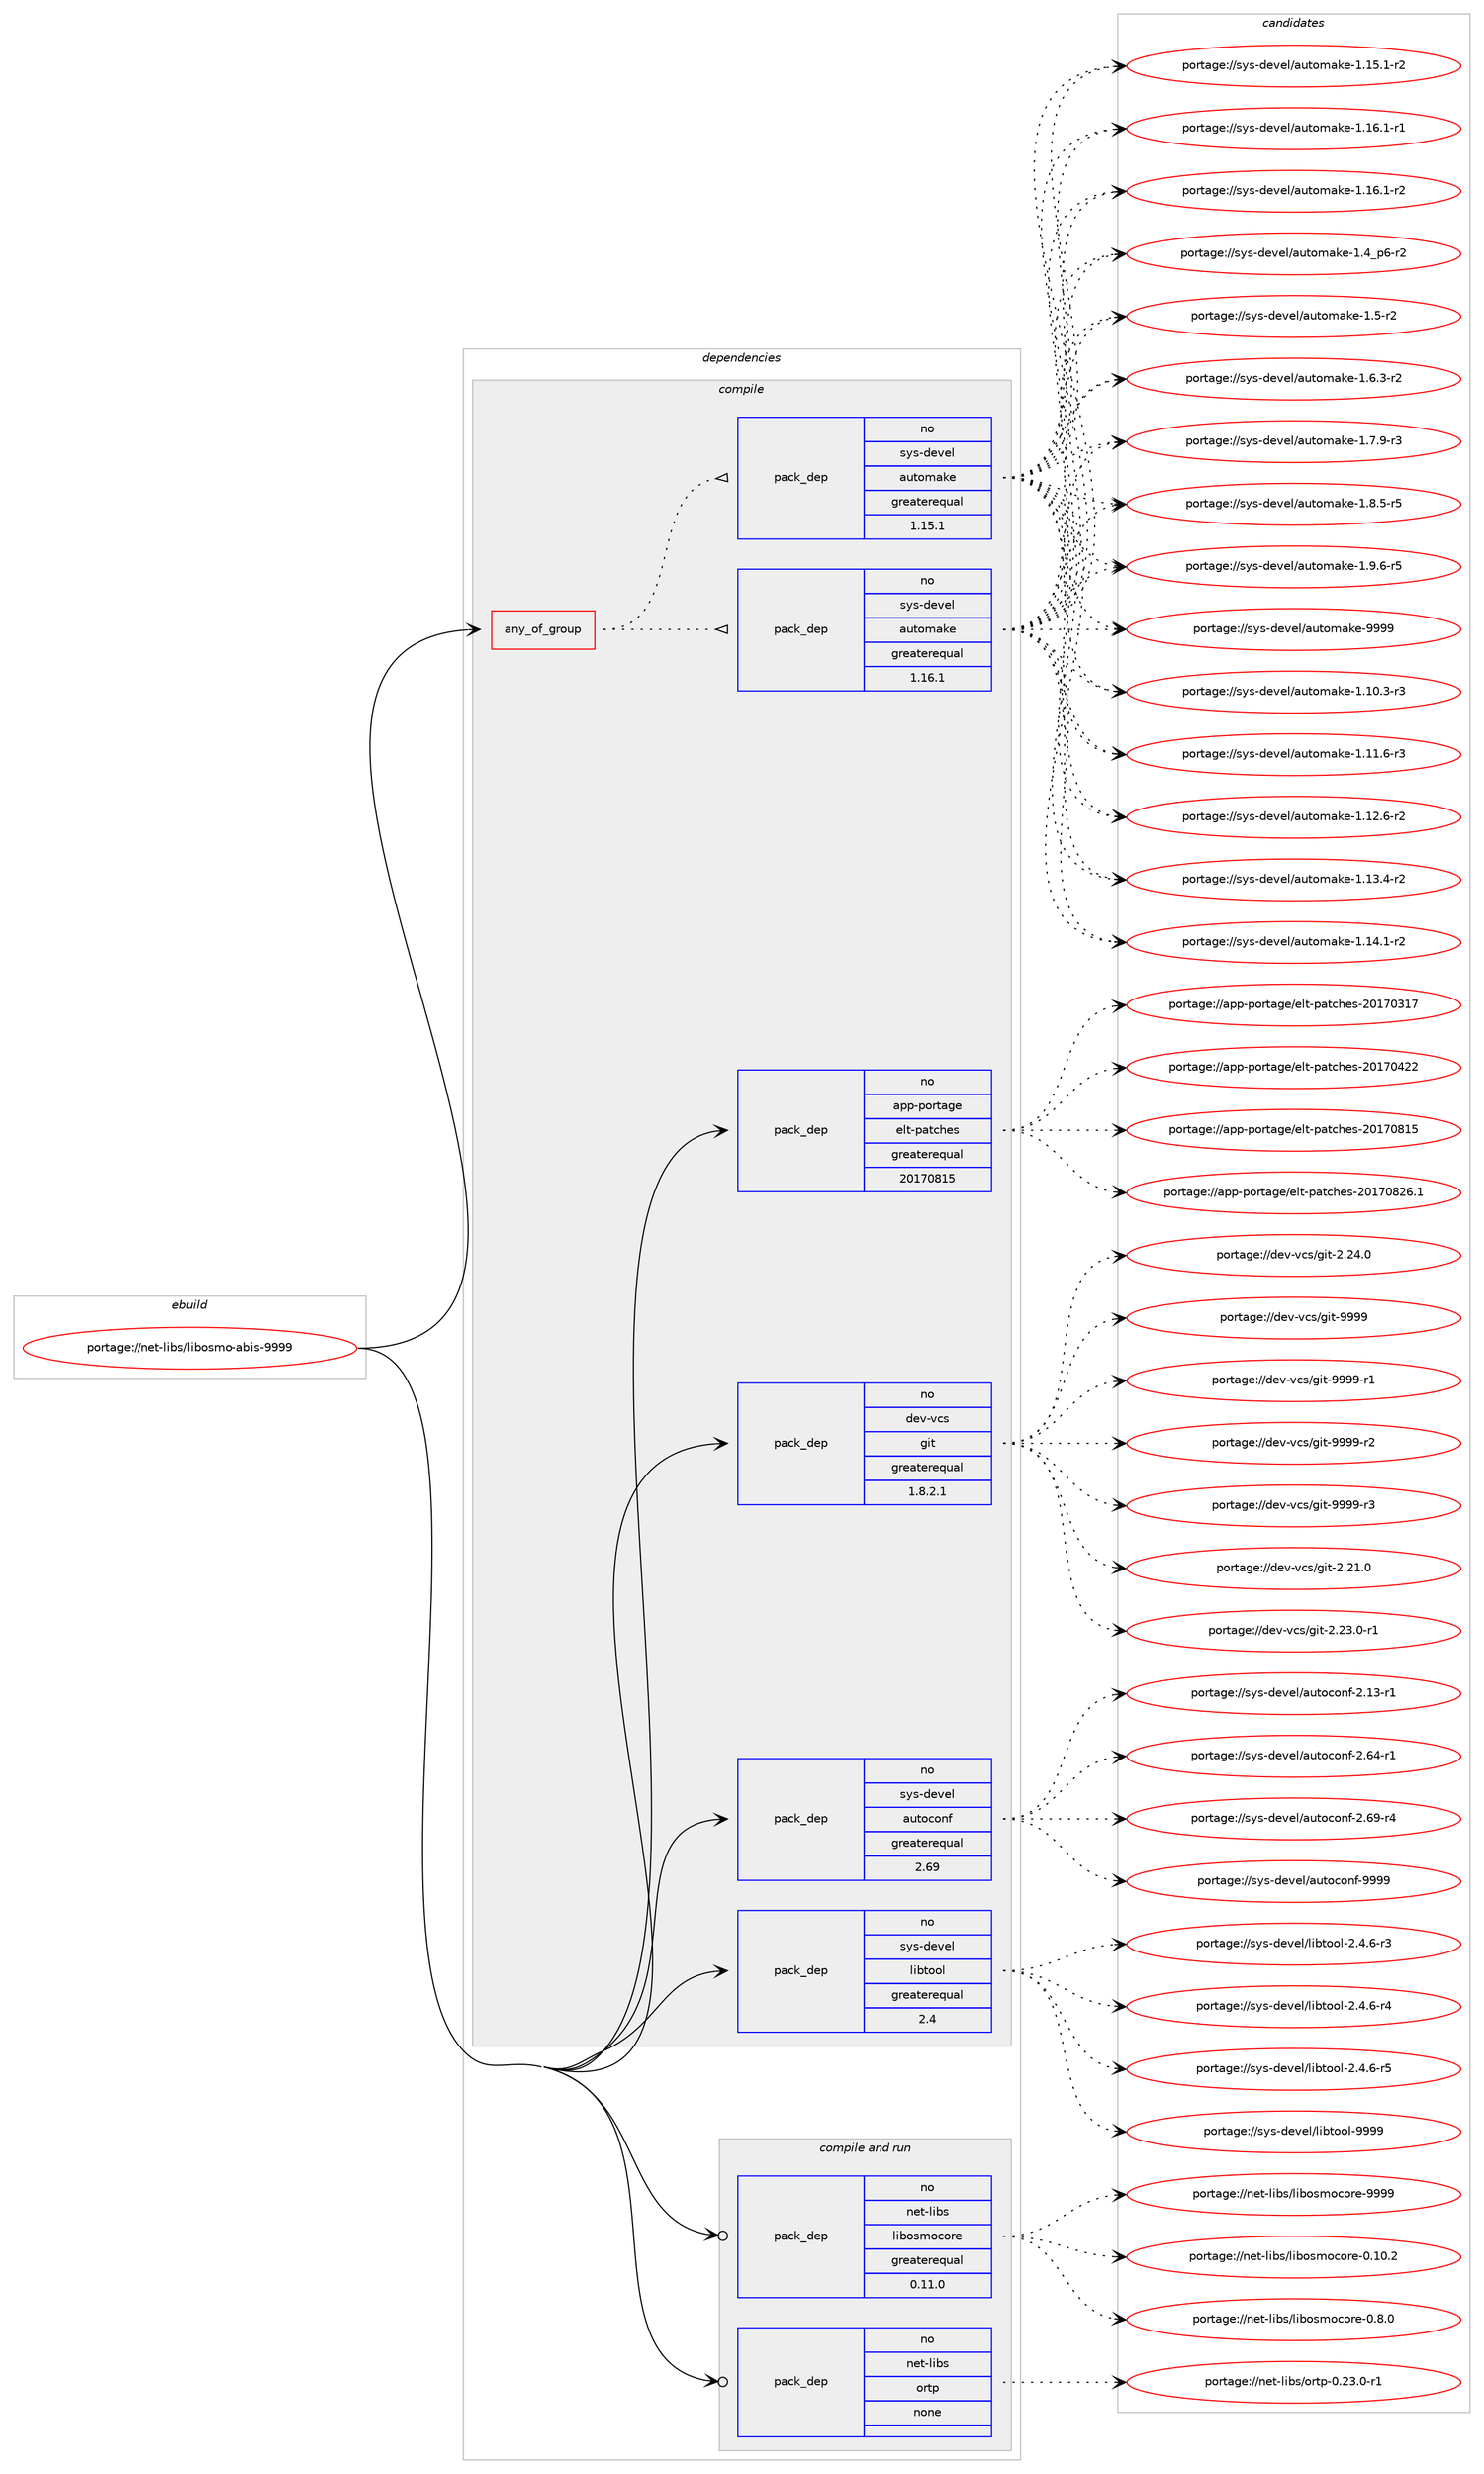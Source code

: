 digraph prolog {

# *************
# Graph options
# *************

newrank=true;
concentrate=true;
compound=true;
graph [rankdir=LR,fontname=Helvetica,fontsize=10,ranksep=1.5];#, ranksep=2.5, nodesep=0.2];
edge  [arrowhead=vee];
node  [fontname=Helvetica,fontsize=10];

# **********
# The ebuild
# **********

subgraph cluster_leftcol {
color=gray;
rank=same;
label=<<i>ebuild</i>>;
id [label="portage://net-libs/libosmo-abis-9999", color=red, width=4, href="../net-libs/libosmo-abis-9999.svg"];
}

# ****************
# The dependencies
# ****************

subgraph cluster_midcol {
color=gray;
label=<<i>dependencies</i>>;
subgraph cluster_compile {
fillcolor="#eeeeee";
style=filled;
label=<<i>compile</i>>;
subgraph any5817 {
dependency359880 [label=<<TABLE BORDER="0" CELLBORDER="1" CELLSPACING="0" CELLPADDING="4"><TR><TD CELLPADDING="10">any_of_group</TD></TR></TABLE>>, shape=none, color=red];subgraph pack263937 {
dependency359881 [label=<<TABLE BORDER="0" CELLBORDER="1" CELLSPACING="0" CELLPADDING="4" WIDTH="220"><TR><TD ROWSPAN="6" CELLPADDING="30">pack_dep</TD></TR><TR><TD WIDTH="110">no</TD></TR><TR><TD>sys-devel</TD></TR><TR><TD>automake</TD></TR><TR><TD>greaterequal</TD></TR><TR><TD>1.16.1</TD></TR></TABLE>>, shape=none, color=blue];
}
dependency359880:e -> dependency359881:w [weight=20,style="dotted",arrowhead="oinv"];
subgraph pack263938 {
dependency359882 [label=<<TABLE BORDER="0" CELLBORDER="1" CELLSPACING="0" CELLPADDING="4" WIDTH="220"><TR><TD ROWSPAN="6" CELLPADDING="30">pack_dep</TD></TR><TR><TD WIDTH="110">no</TD></TR><TR><TD>sys-devel</TD></TR><TR><TD>automake</TD></TR><TR><TD>greaterequal</TD></TR><TR><TD>1.15.1</TD></TR></TABLE>>, shape=none, color=blue];
}
dependency359880:e -> dependency359882:w [weight=20,style="dotted",arrowhead="oinv"];
}
id:e -> dependency359880:w [weight=20,style="solid",arrowhead="vee"];
subgraph pack263939 {
dependency359883 [label=<<TABLE BORDER="0" CELLBORDER="1" CELLSPACING="0" CELLPADDING="4" WIDTH="220"><TR><TD ROWSPAN="6" CELLPADDING="30">pack_dep</TD></TR><TR><TD WIDTH="110">no</TD></TR><TR><TD>app-portage</TD></TR><TR><TD>elt-patches</TD></TR><TR><TD>greaterequal</TD></TR><TR><TD>20170815</TD></TR></TABLE>>, shape=none, color=blue];
}
id:e -> dependency359883:w [weight=20,style="solid",arrowhead="vee"];
subgraph pack263940 {
dependency359884 [label=<<TABLE BORDER="0" CELLBORDER="1" CELLSPACING="0" CELLPADDING="4" WIDTH="220"><TR><TD ROWSPAN="6" CELLPADDING="30">pack_dep</TD></TR><TR><TD WIDTH="110">no</TD></TR><TR><TD>dev-vcs</TD></TR><TR><TD>git</TD></TR><TR><TD>greaterequal</TD></TR><TR><TD>1.8.2.1</TD></TR></TABLE>>, shape=none, color=blue];
}
id:e -> dependency359884:w [weight=20,style="solid",arrowhead="vee"];
subgraph pack263941 {
dependency359885 [label=<<TABLE BORDER="0" CELLBORDER="1" CELLSPACING="0" CELLPADDING="4" WIDTH="220"><TR><TD ROWSPAN="6" CELLPADDING="30">pack_dep</TD></TR><TR><TD WIDTH="110">no</TD></TR><TR><TD>sys-devel</TD></TR><TR><TD>autoconf</TD></TR><TR><TD>greaterequal</TD></TR><TR><TD>2.69</TD></TR></TABLE>>, shape=none, color=blue];
}
id:e -> dependency359885:w [weight=20,style="solid",arrowhead="vee"];
subgraph pack263942 {
dependency359886 [label=<<TABLE BORDER="0" CELLBORDER="1" CELLSPACING="0" CELLPADDING="4" WIDTH="220"><TR><TD ROWSPAN="6" CELLPADDING="30">pack_dep</TD></TR><TR><TD WIDTH="110">no</TD></TR><TR><TD>sys-devel</TD></TR><TR><TD>libtool</TD></TR><TR><TD>greaterequal</TD></TR><TR><TD>2.4</TD></TR></TABLE>>, shape=none, color=blue];
}
id:e -> dependency359886:w [weight=20,style="solid",arrowhead="vee"];
}
subgraph cluster_compileandrun {
fillcolor="#eeeeee";
style=filled;
label=<<i>compile and run</i>>;
subgraph pack263943 {
dependency359887 [label=<<TABLE BORDER="0" CELLBORDER="1" CELLSPACING="0" CELLPADDING="4" WIDTH="220"><TR><TD ROWSPAN="6" CELLPADDING="30">pack_dep</TD></TR><TR><TD WIDTH="110">no</TD></TR><TR><TD>net-libs</TD></TR><TR><TD>libosmocore</TD></TR><TR><TD>greaterequal</TD></TR><TR><TD>0.11.0</TD></TR></TABLE>>, shape=none, color=blue];
}
id:e -> dependency359887:w [weight=20,style="solid",arrowhead="odotvee"];
subgraph pack263944 {
dependency359888 [label=<<TABLE BORDER="0" CELLBORDER="1" CELLSPACING="0" CELLPADDING="4" WIDTH="220"><TR><TD ROWSPAN="6" CELLPADDING="30">pack_dep</TD></TR><TR><TD WIDTH="110">no</TD></TR><TR><TD>net-libs</TD></TR><TR><TD>ortp</TD></TR><TR><TD>none</TD></TR><TR><TD></TD></TR></TABLE>>, shape=none, color=blue];
}
id:e -> dependency359888:w [weight=20,style="solid",arrowhead="odotvee"];
}
subgraph cluster_run {
fillcolor="#eeeeee";
style=filled;
label=<<i>run</i>>;
}
}

# **************
# The candidates
# **************

subgraph cluster_choices {
rank=same;
color=gray;
label=<<i>candidates</i>>;

subgraph choice263937 {
color=black;
nodesep=1;
choiceportage11512111545100101118101108479711711611110997107101454946494846514511451 [label="portage://sys-devel/automake-1.10.3-r3", color=red, width=4,href="../sys-devel/automake-1.10.3-r3.svg"];
choiceportage11512111545100101118101108479711711611110997107101454946494946544511451 [label="portage://sys-devel/automake-1.11.6-r3", color=red, width=4,href="../sys-devel/automake-1.11.6-r3.svg"];
choiceportage11512111545100101118101108479711711611110997107101454946495046544511450 [label="portage://sys-devel/automake-1.12.6-r2", color=red, width=4,href="../sys-devel/automake-1.12.6-r2.svg"];
choiceportage11512111545100101118101108479711711611110997107101454946495146524511450 [label="portage://sys-devel/automake-1.13.4-r2", color=red, width=4,href="../sys-devel/automake-1.13.4-r2.svg"];
choiceportage11512111545100101118101108479711711611110997107101454946495246494511450 [label="portage://sys-devel/automake-1.14.1-r2", color=red, width=4,href="../sys-devel/automake-1.14.1-r2.svg"];
choiceportage11512111545100101118101108479711711611110997107101454946495346494511450 [label="portage://sys-devel/automake-1.15.1-r2", color=red, width=4,href="../sys-devel/automake-1.15.1-r2.svg"];
choiceportage11512111545100101118101108479711711611110997107101454946495446494511449 [label="portage://sys-devel/automake-1.16.1-r1", color=red, width=4,href="../sys-devel/automake-1.16.1-r1.svg"];
choiceportage11512111545100101118101108479711711611110997107101454946495446494511450 [label="portage://sys-devel/automake-1.16.1-r2", color=red, width=4,href="../sys-devel/automake-1.16.1-r2.svg"];
choiceportage115121115451001011181011084797117116111109971071014549465295112544511450 [label="portage://sys-devel/automake-1.4_p6-r2", color=red, width=4,href="../sys-devel/automake-1.4_p6-r2.svg"];
choiceportage11512111545100101118101108479711711611110997107101454946534511450 [label="portage://sys-devel/automake-1.5-r2", color=red, width=4,href="../sys-devel/automake-1.5-r2.svg"];
choiceportage115121115451001011181011084797117116111109971071014549465446514511450 [label="portage://sys-devel/automake-1.6.3-r2", color=red, width=4,href="../sys-devel/automake-1.6.3-r2.svg"];
choiceportage115121115451001011181011084797117116111109971071014549465546574511451 [label="portage://sys-devel/automake-1.7.9-r3", color=red, width=4,href="../sys-devel/automake-1.7.9-r3.svg"];
choiceportage115121115451001011181011084797117116111109971071014549465646534511453 [label="portage://sys-devel/automake-1.8.5-r5", color=red, width=4,href="../sys-devel/automake-1.8.5-r5.svg"];
choiceportage115121115451001011181011084797117116111109971071014549465746544511453 [label="portage://sys-devel/automake-1.9.6-r5", color=red, width=4,href="../sys-devel/automake-1.9.6-r5.svg"];
choiceportage115121115451001011181011084797117116111109971071014557575757 [label="portage://sys-devel/automake-9999", color=red, width=4,href="../sys-devel/automake-9999.svg"];
dependency359881:e -> choiceportage11512111545100101118101108479711711611110997107101454946494846514511451:w [style=dotted,weight="100"];
dependency359881:e -> choiceportage11512111545100101118101108479711711611110997107101454946494946544511451:w [style=dotted,weight="100"];
dependency359881:e -> choiceportage11512111545100101118101108479711711611110997107101454946495046544511450:w [style=dotted,weight="100"];
dependency359881:e -> choiceportage11512111545100101118101108479711711611110997107101454946495146524511450:w [style=dotted,weight="100"];
dependency359881:e -> choiceportage11512111545100101118101108479711711611110997107101454946495246494511450:w [style=dotted,weight="100"];
dependency359881:e -> choiceportage11512111545100101118101108479711711611110997107101454946495346494511450:w [style=dotted,weight="100"];
dependency359881:e -> choiceportage11512111545100101118101108479711711611110997107101454946495446494511449:w [style=dotted,weight="100"];
dependency359881:e -> choiceportage11512111545100101118101108479711711611110997107101454946495446494511450:w [style=dotted,weight="100"];
dependency359881:e -> choiceportage115121115451001011181011084797117116111109971071014549465295112544511450:w [style=dotted,weight="100"];
dependency359881:e -> choiceportage11512111545100101118101108479711711611110997107101454946534511450:w [style=dotted,weight="100"];
dependency359881:e -> choiceportage115121115451001011181011084797117116111109971071014549465446514511450:w [style=dotted,weight="100"];
dependency359881:e -> choiceportage115121115451001011181011084797117116111109971071014549465546574511451:w [style=dotted,weight="100"];
dependency359881:e -> choiceportage115121115451001011181011084797117116111109971071014549465646534511453:w [style=dotted,weight="100"];
dependency359881:e -> choiceportage115121115451001011181011084797117116111109971071014549465746544511453:w [style=dotted,weight="100"];
dependency359881:e -> choiceportage115121115451001011181011084797117116111109971071014557575757:w [style=dotted,weight="100"];
}
subgraph choice263938 {
color=black;
nodesep=1;
choiceportage11512111545100101118101108479711711611110997107101454946494846514511451 [label="portage://sys-devel/automake-1.10.3-r3", color=red, width=4,href="../sys-devel/automake-1.10.3-r3.svg"];
choiceportage11512111545100101118101108479711711611110997107101454946494946544511451 [label="portage://sys-devel/automake-1.11.6-r3", color=red, width=4,href="../sys-devel/automake-1.11.6-r3.svg"];
choiceportage11512111545100101118101108479711711611110997107101454946495046544511450 [label="portage://sys-devel/automake-1.12.6-r2", color=red, width=4,href="../sys-devel/automake-1.12.6-r2.svg"];
choiceportage11512111545100101118101108479711711611110997107101454946495146524511450 [label="portage://sys-devel/automake-1.13.4-r2", color=red, width=4,href="../sys-devel/automake-1.13.4-r2.svg"];
choiceportage11512111545100101118101108479711711611110997107101454946495246494511450 [label="portage://sys-devel/automake-1.14.1-r2", color=red, width=4,href="../sys-devel/automake-1.14.1-r2.svg"];
choiceportage11512111545100101118101108479711711611110997107101454946495346494511450 [label="portage://sys-devel/automake-1.15.1-r2", color=red, width=4,href="../sys-devel/automake-1.15.1-r2.svg"];
choiceportage11512111545100101118101108479711711611110997107101454946495446494511449 [label="portage://sys-devel/automake-1.16.1-r1", color=red, width=4,href="../sys-devel/automake-1.16.1-r1.svg"];
choiceportage11512111545100101118101108479711711611110997107101454946495446494511450 [label="portage://sys-devel/automake-1.16.1-r2", color=red, width=4,href="../sys-devel/automake-1.16.1-r2.svg"];
choiceportage115121115451001011181011084797117116111109971071014549465295112544511450 [label="portage://sys-devel/automake-1.4_p6-r2", color=red, width=4,href="../sys-devel/automake-1.4_p6-r2.svg"];
choiceportage11512111545100101118101108479711711611110997107101454946534511450 [label="portage://sys-devel/automake-1.5-r2", color=red, width=4,href="../sys-devel/automake-1.5-r2.svg"];
choiceportage115121115451001011181011084797117116111109971071014549465446514511450 [label="portage://sys-devel/automake-1.6.3-r2", color=red, width=4,href="../sys-devel/automake-1.6.3-r2.svg"];
choiceportage115121115451001011181011084797117116111109971071014549465546574511451 [label="portage://sys-devel/automake-1.7.9-r3", color=red, width=4,href="../sys-devel/automake-1.7.9-r3.svg"];
choiceportage115121115451001011181011084797117116111109971071014549465646534511453 [label="portage://sys-devel/automake-1.8.5-r5", color=red, width=4,href="../sys-devel/automake-1.8.5-r5.svg"];
choiceportage115121115451001011181011084797117116111109971071014549465746544511453 [label="portage://sys-devel/automake-1.9.6-r5", color=red, width=4,href="../sys-devel/automake-1.9.6-r5.svg"];
choiceportage115121115451001011181011084797117116111109971071014557575757 [label="portage://sys-devel/automake-9999", color=red, width=4,href="../sys-devel/automake-9999.svg"];
dependency359882:e -> choiceportage11512111545100101118101108479711711611110997107101454946494846514511451:w [style=dotted,weight="100"];
dependency359882:e -> choiceportage11512111545100101118101108479711711611110997107101454946494946544511451:w [style=dotted,weight="100"];
dependency359882:e -> choiceportage11512111545100101118101108479711711611110997107101454946495046544511450:w [style=dotted,weight="100"];
dependency359882:e -> choiceportage11512111545100101118101108479711711611110997107101454946495146524511450:w [style=dotted,weight="100"];
dependency359882:e -> choiceportage11512111545100101118101108479711711611110997107101454946495246494511450:w [style=dotted,weight="100"];
dependency359882:e -> choiceportage11512111545100101118101108479711711611110997107101454946495346494511450:w [style=dotted,weight="100"];
dependency359882:e -> choiceportage11512111545100101118101108479711711611110997107101454946495446494511449:w [style=dotted,weight="100"];
dependency359882:e -> choiceportage11512111545100101118101108479711711611110997107101454946495446494511450:w [style=dotted,weight="100"];
dependency359882:e -> choiceportage115121115451001011181011084797117116111109971071014549465295112544511450:w [style=dotted,weight="100"];
dependency359882:e -> choiceportage11512111545100101118101108479711711611110997107101454946534511450:w [style=dotted,weight="100"];
dependency359882:e -> choiceportage115121115451001011181011084797117116111109971071014549465446514511450:w [style=dotted,weight="100"];
dependency359882:e -> choiceportage115121115451001011181011084797117116111109971071014549465546574511451:w [style=dotted,weight="100"];
dependency359882:e -> choiceportage115121115451001011181011084797117116111109971071014549465646534511453:w [style=dotted,weight="100"];
dependency359882:e -> choiceportage115121115451001011181011084797117116111109971071014549465746544511453:w [style=dotted,weight="100"];
dependency359882:e -> choiceportage115121115451001011181011084797117116111109971071014557575757:w [style=dotted,weight="100"];
}
subgraph choice263939 {
color=black;
nodesep=1;
choiceportage97112112451121111141169710310147101108116451129711699104101115455048495548514955 [label="portage://app-portage/elt-patches-20170317", color=red, width=4,href="../app-portage/elt-patches-20170317.svg"];
choiceportage97112112451121111141169710310147101108116451129711699104101115455048495548525050 [label="portage://app-portage/elt-patches-20170422", color=red, width=4,href="../app-portage/elt-patches-20170422.svg"];
choiceportage97112112451121111141169710310147101108116451129711699104101115455048495548564953 [label="portage://app-portage/elt-patches-20170815", color=red, width=4,href="../app-portage/elt-patches-20170815.svg"];
choiceportage971121124511211111411697103101471011081164511297116991041011154550484955485650544649 [label="portage://app-portage/elt-patches-20170826.1", color=red, width=4,href="../app-portage/elt-patches-20170826.1.svg"];
dependency359883:e -> choiceportage97112112451121111141169710310147101108116451129711699104101115455048495548514955:w [style=dotted,weight="100"];
dependency359883:e -> choiceportage97112112451121111141169710310147101108116451129711699104101115455048495548525050:w [style=dotted,weight="100"];
dependency359883:e -> choiceportage97112112451121111141169710310147101108116451129711699104101115455048495548564953:w [style=dotted,weight="100"];
dependency359883:e -> choiceportage971121124511211111411697103101471011081164511297116991041011154550484955485650544649:w [style=dotted,weight="100"];
}
subgraph choice263940 {
color=black;
nodesep=1;
choiceportage10010111845118991154710310511645504650494648 [label="portage://dev-vcs/git-2.21.0", color=red, width=4,href="../dev-vcs/git-2.21.0.svg"];
choiceportage100101118451189911547103105116455046505146484511449 [label="portage://dev-vcs/git-2.23.0-r1", color=red, width=4,href="../dev-vcs/git-2.23.0-r1.svg"];
choiceportage10010111845118991154710310511645504650524648 [label="portage://dev-vcs/git-2.24.0", color=red, width=4,href="../dev-vcs/git-2.24.0.svg"];
choiceportage1001011184511899115471031051164557575757 [label="portage://dev-vcs/git-9999", color=red, width=4,href="../dev-vcs/git-9999.svg"];
choiceportage10010111845118991154710310511645575757574511449 [label="portage://dev-vcs/git-9999-r1", color=red, width=4,href="../dev-vcs/git-9999-r1.svg"];
choiceportage10010111845118991154710310511645575757574511450 [label="portage://dev-vcs/git-9999-r2", color=red, width=4,href="../dev-vcs/git-9999-r2.svg"];
choiceportage10010111845118991154710310511645575757574511451 [label="portage://dev-vcs/git-9999-r3", color=red, width=4,href="../dev-vcs/git-9999-r3.svg"];
dependency359884:e -> choiceportage10010111845118991154710310511645504650494648:w [style=dotted,weight="100"];
dependency359884:e -> choiceportage100101118451189911547103105116455046505146484511449:w [style=dotted,weight="100"];
dependency359884:e -> choiceportage10010111845118991154710310511645504650524648:w [style=dotted,weight="100"];
dependency359884:e -> choiceportage1001011184511899115471031051164557575757:w [style=dotted,weight="100"];
dependency359884:e -> choiceportage10010111845118991154710310511645575757574511449:w [style=dotted,weight="100"];
dependency359884:e -> choiceportage10010111845118991154710310511645575757574511450:w [style=dotted,weight="100"];
dependency359884:e -> choiceportage10010111845118991154710310511645575757574511451:w [style=dotted,weight="100"];
}
subgraph choice263941 {
color=black;
nodesep=1;
choiceportage1151211154510010111810110847971171161119911111010245504649514511449 [label="portage://sys-devel/autoconf-2.13-r1", color=red, width=4,href="../sys-devel/autoconf-2.13-r1.svg"];
choiceportage1151211154510010111810110847971171161119911111010245504654524511449 [label="portage://sys-devel/autoconf-2.64-r1", color=red, width=4,href="../sys-devel/autoconf-2.64-r1.svg"];
choiceportage1151211154510010111810110847971171161119911111010245504654574511452 [label="portage://sys-devel/autoconf-2.69-r4", color=red, width=4,href="../sys-devel/autoconf-2.69-r4.svg"];
choiceportage115121115451001011181011084797117116111991111101024557575757 [label="portage://sys-devel/autoconf-9999", color=red, width=4,href="../sys-devel/autoconf-9999.svg"];
dependency359885:e -> choiceportage1151211154510010111810110847971171161119911111010245504649514511449:w [style=dotted,weight="100"];
dependency359885:e -> choiceportage1151211154510010111810110847971171161119911111010245504654524511449:w [style=dotted,weight="100"];
dependency359885:e -> choiceportage1151211154510010111810110847971171161119911111010245504654574511452:w [style=dotted,weight="100"];
dependency359885:e -> choiceportage115121115451001011181011084797117116111991111101024557575757:w [style=dotted,weight="100"];
}
subgraph choice263942 {
color=black;
nodesep=1;
choiceportage1151211154510010111810110847108105981161111111084550465246544511451 [label="portage://sys-devel/libtool-2.4.6-r3", color=red, width=4,href="../sys-devel/libtool-2.4.6-r3.svg"];
choiceportage1151211154510010111810110847108105981161111111084550465246544511452 [label="portage://sys-devel/libtool-2.4.6-r4", color=red, width=4,href="../sys-devel/libtool-2.4.6-r4.svg"];
choiceportage1151211154510010111810110847108105981161111111084550465246544511453 [label="portage://sys-devel/libtool-2.4.6-r5", color=red, width=4,href="../sys-devel/libtool-2.4.6-r5.svg"];
choiceportage1151211154510010111810110847108105981161111111084557575757 [label="portage://sys-devel/libtool-9999", color=red, width=4,href="../sys-devel/libtool-9999.svg"];
dependency359886:e -> choiceportage1151211154510010111810110847108105981161111111084550465246544511451:w [style=dotted,weight="100"];
dependency359886:e -> choiceportage1151211154510010111810110847108105981161111111084550465246544511452:w [style=dotted,weight="100"];
dependency359886:e -> choiceportage1151211154510010111810110847108105981161111111084550465246544511453:w [style=dotted,weight="100"];
dependency359886:e -> choiceportage1151211154510010111810110847108105981161111111084557575757:w [style=dotted,weight="100"];
}
subgraph choice263943 {
color=black;
nodesep=1;
choiceportage110101116451081059811547108105981111151091119911111410145484649484650 [label="portage://net-libs/libosmocore-0.10.2", color=red, width=4,href="../net-libs/libosmocore-0.10.2.svg"];
choiceportage1101011164510810598115471081059811111510911199111114101454846564648 [label="portage://net-libs/libosmocore-0.8.0", color=red, width=4,href="../net-libs/libosmocore-0.8.0.svg"];
choiceportage11010111645108105981154710810598111115109111991111141014557575757 [label="portage://net-libs/libosmocore-9999", color=red, width=4,href="../net-libs/libosmocore-9999.svg"];
dependency359887:e -> choiceportage110101116451081059811547108105981111151091119911111410145484649484650:w [style=dotted,weight="100"];
dependency359887:e -> choiceportage1101011164510810598115471081059811111510911199111114101454846564648:w [style=dotted,weight="100"];
dependency359887:e -> choiceportage11010111645108105981154710810598111115109111991111141014557575757:w [style=dotted,weight="100"];
}
subgraph choice263944 {
color=black;
nodesep=1;
choiceportage110101116451081059811547111114116112454846505146484511449 [label="portage://net-libs/ortp-0.23.0-r1", color=red, width=4,href="../net-libs/ortp-0.23.0-r1.svg"];
dependency359888:e -> choiceportage110101116451081059811547111114116112454846505146484511449:w [style=dotted,weight="100"];
}
}

}
